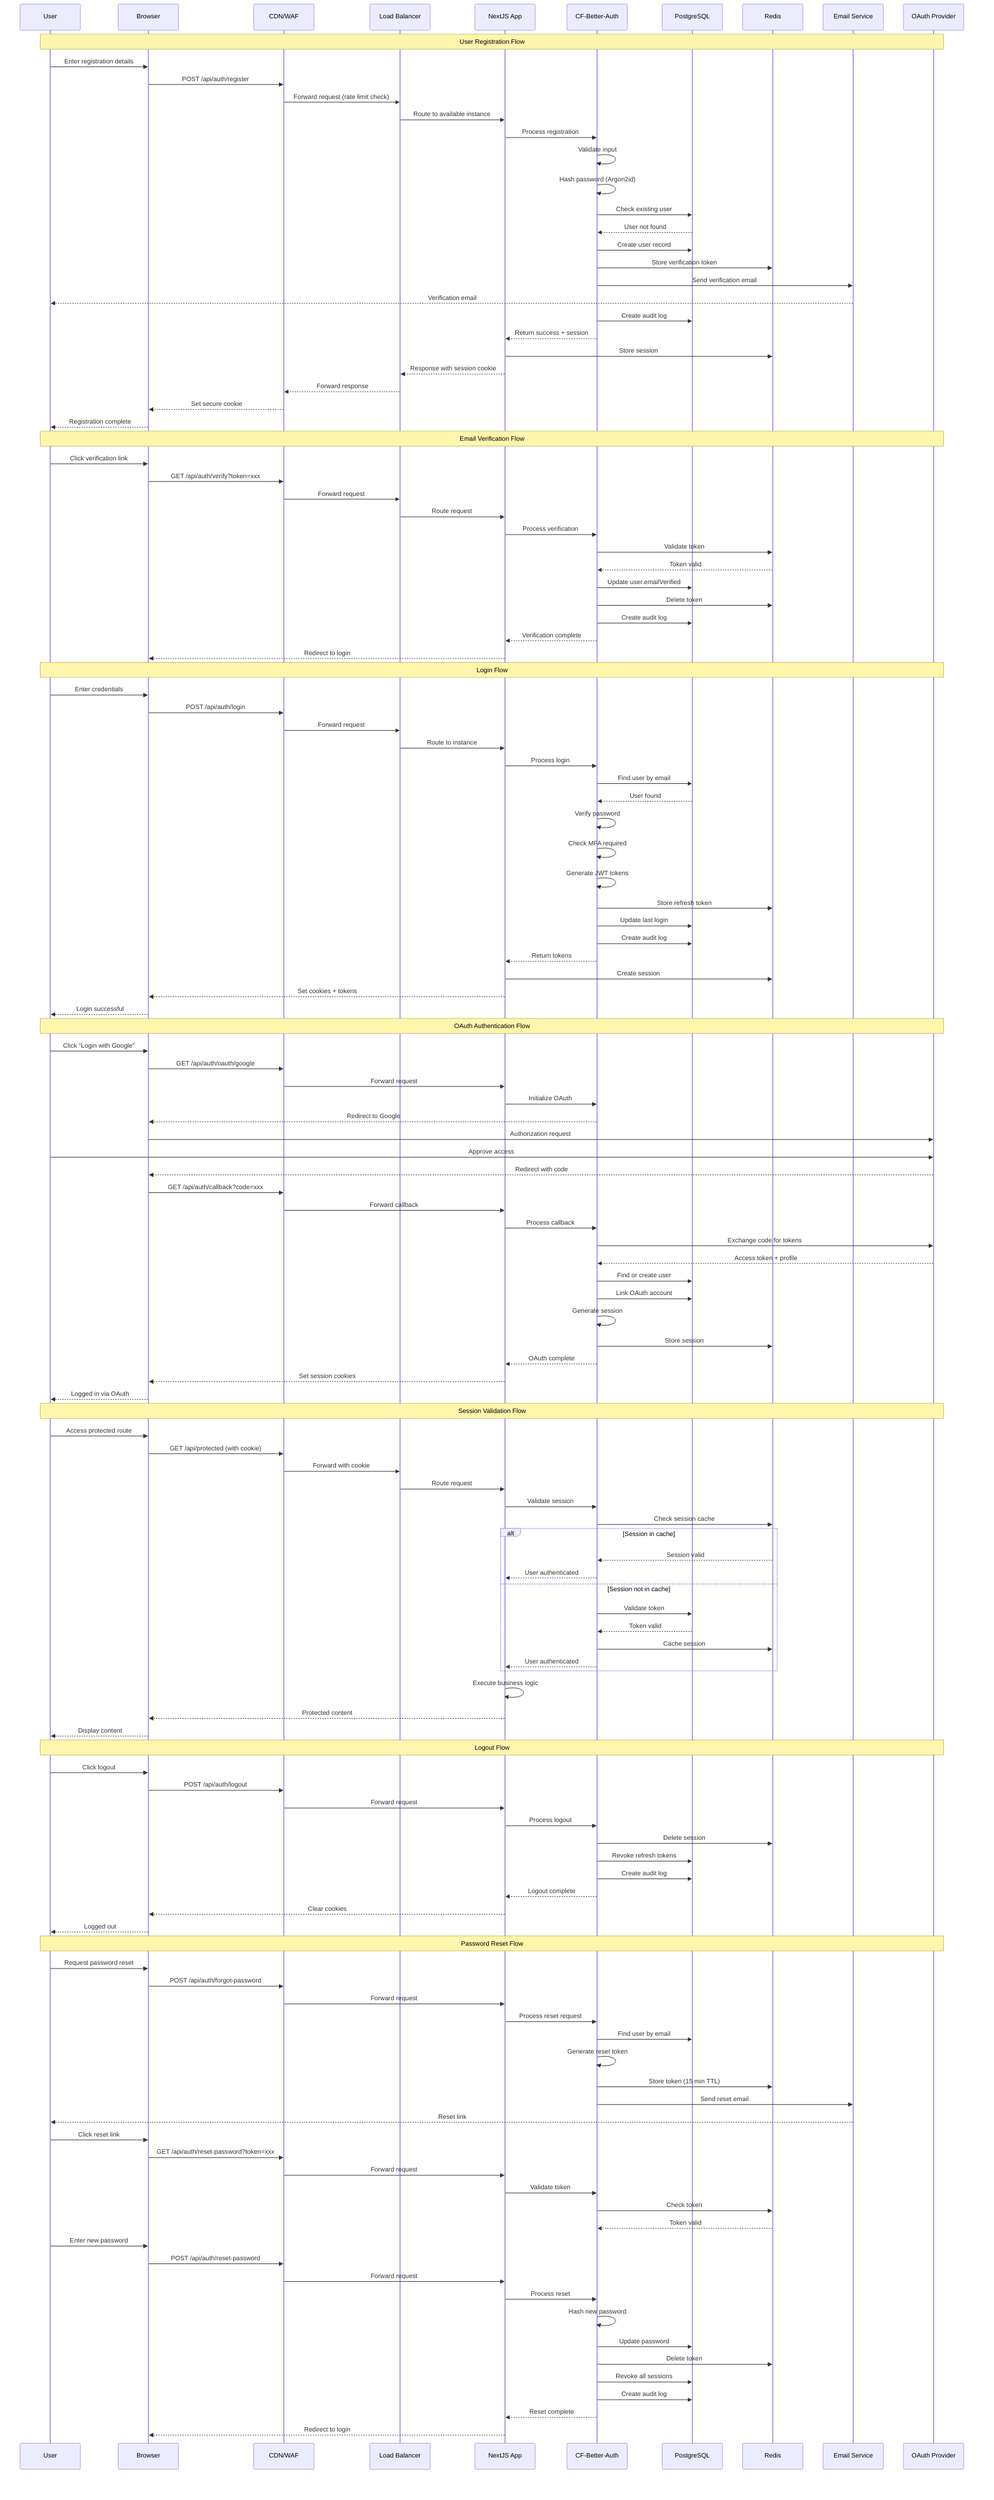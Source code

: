 sequenceDiagram
    participant U as User
    participant B as Browser
    participant CDN as CDN/WAF
    participant LB as Load Balancer
    participant APP as NextJS App
    participant AUTH as CF-Better-Auth
    participant DB as PostgreSQL
    participant REDIS as Redis
    participant EMAIL as Email Service
    participant OAUTH as OAuth Provider

    %% Registration Flow
    Note over U,OAUTH: User Registration Flow
    U->>B: Enter registration details
    B->>CDN: POST /api/auth/register
    CDN->>LB: Forward request (rate limit check)
    LB->>APP: Route to available instance
    APP->>AUTH: Process registration
    AUTH->>AUTH: Validate input
    AUTH->>AUTH: Hash password (Argon2id)
    AUTH->>DB: Check existing user
    DB-->>AUTH: User not found
    AUTH->>DB: Create user record
    AUTH->>REDIS: Store verification token
    AUTH->>EMAIL: Send verification email
    EMAIL-->>U: Verification email
    AUTH->>DB: Create audit log
    AUTH-->>APP: Return success + session
    APP->>REDIS: Store session
    APP-->>LB: Response with session cookie
    LB-->>CDN: Forward response
    CDN-->>B: Set secure cookie
    B-->>U: Registration complete

    %% Email Verification Flow
    Note over U,OAUTH: Email Verification Flow
    U->>B: Click verification link
    B->>CDN: GET /api/auth/verify?token=xxx
    CDN->>LB: Forward request
    LB->>APP: Route request
    APP->>AUTH: Process verification
    AUTH->>REDIS: Validate token
    REDIS-->>AUTH: Token valid
    AUTH->>DB: Update user.emailVerified
    AUTH->>REDIS: Delete token
    AUTH->>DB: Create audit log
    AUTH-->>APP: Verification complete
    APP-->>B: Redirect to login

    %% Login Flow (Email/Password)
    Note over U,OAUTH: Login Flow
    U->>B: Enter credentials
    B->>CDN: POST /api/auth/login
    CDN->>LB: Forward request
    LB->>APP: Route to instance
    APP->>AUTH: Process login
    AUTH->>DB: Find user by email
    DB-->>AUTH: User found
    AUTH->>AUTH: Verify password
    AUTH->>AUTH: Check MFA required
    AUTH->>AUTH: Generate JWT tokens
    AUTH->>REDIS: Store refresh token
    AUTH->>DB: Update last login
    AUTH->>DB: Create audit log
    AUTH-->>APP: Return tokens
    APP->>REDIS: Create session
    APP-->>B: Set cookies + tokens
    B-->>U: Login successful

    %% OAuth Flow
    Note over U,OAUTH: OAuth Authentication Flow
    U->>B: Click "Login with Google"
    B->>CDN: GET /api/auth/oauth/google
    CDN->>APP: Forward request
    APP->>AUTH: Initialize OAuth
    AUTH-->>B: Redirect to Google
    B->>OAUTH: Authorization request
    U->>OAUTH: Approve access
    OAUTH-->>B: Redirect with code
    B->>CDN: GET /api/auth/callback?code=xxx
    CDN->>APP: Forward callback
    APP->>AUTH: Process callback
    AUTH->>OAUTH: Exchange code for tokens
    OAUTH-->>AUTH: Access token + profile
    AUTH->>DB: Find or create user
    AUTH->>DB: Link OAuth account
    AUTH->>AUTH: Generate session
    AUTH->>REDIS: Store session
    AUTH-->>APP: OAuth complete
    APP-->>B: Set session cookies
    B-->>U: Logged in via OAuth

    %% Session Validation Flow
    Note over U,OAUTH: Session Validation Flow
    U->>B: Access protected route
    B->>CDN: GET /api/protected (with cookie)
    CDN->>LB: Forward with cookie
    LB->>APP: Route request
    APP->>AUTH: Validate session
    AUTH->>REDIS: Check session cache
    
    alt Session in cache
        REDIS-->>AUTH: Session valid
        AUTH-->>APP: User authenticated
    else Session not in cache
        AUTH->>DB: Validate token
        DB-->>AUTH: Token valid
        AUTH->>REDIS: Cache session
        AUTH-->>APP: User authenticated
    end
    
    APP->>APP: Execute business logic
    APP-->>B: Protected content
    B-->>U: Display content

    %% Logout Flow
    Note over U,OAUTH: Logout Flow
    U->>B: Click logout
    B->>CDN: POST /api/auth/logout
    CDN->>APP: Forward request
    APP->>AUTH: Process logout
    AUTH->>REDIS: Delete session
    AUTH->>DB: Revoke refresh tokens
    AUTH->>DB: Create audit log
    AUTH-->>APP: Logout complete
    APP-->>B: Clear cookies
    B-->>U: Logged out

    %% Password Reset Flow
    Note over U,OAUTH: Password Reset Flow
    U->>B: Request password reset
    B->>CDN: POST /api/auth/forgot-password
    CDN->>APP: Forward request
    APP->>AUTH: Process reset request
    AUTH->>DB: Find user by email
    AUTH->>AUTH: Generate reset token
    AUTH->>REDIS: Store token (15 min TTL)
    AUTH->>EMAIL: Send reset email
    EMAIL-->>U: Reset link
    U->>B: Click reset link
    B->>CDN: GET /api/auth/reset-password?token=xxx
    CDN->>APP: Forward request
    APP->>AUTH: Validate token
    AUTH->>REDIS: Check token
    REDIS-->>AUTH: Token valid
    U->>B: Enter new password
    B->>CDN: POST /api/auth/reset-password
    CDN->>APP: Forward request
    APP->>AUTH: Process reset
    AUTH->>AUTH: Hash new password
    AUTH->>DB: Update password
    AUTH->>REDIS: Delete token
    AUTH->>DB: Revoke all sessions
    AUTH->>DB: Create audit log
    AUTH-->>APP: Reset complete
    APP-->>B: Redirect to login